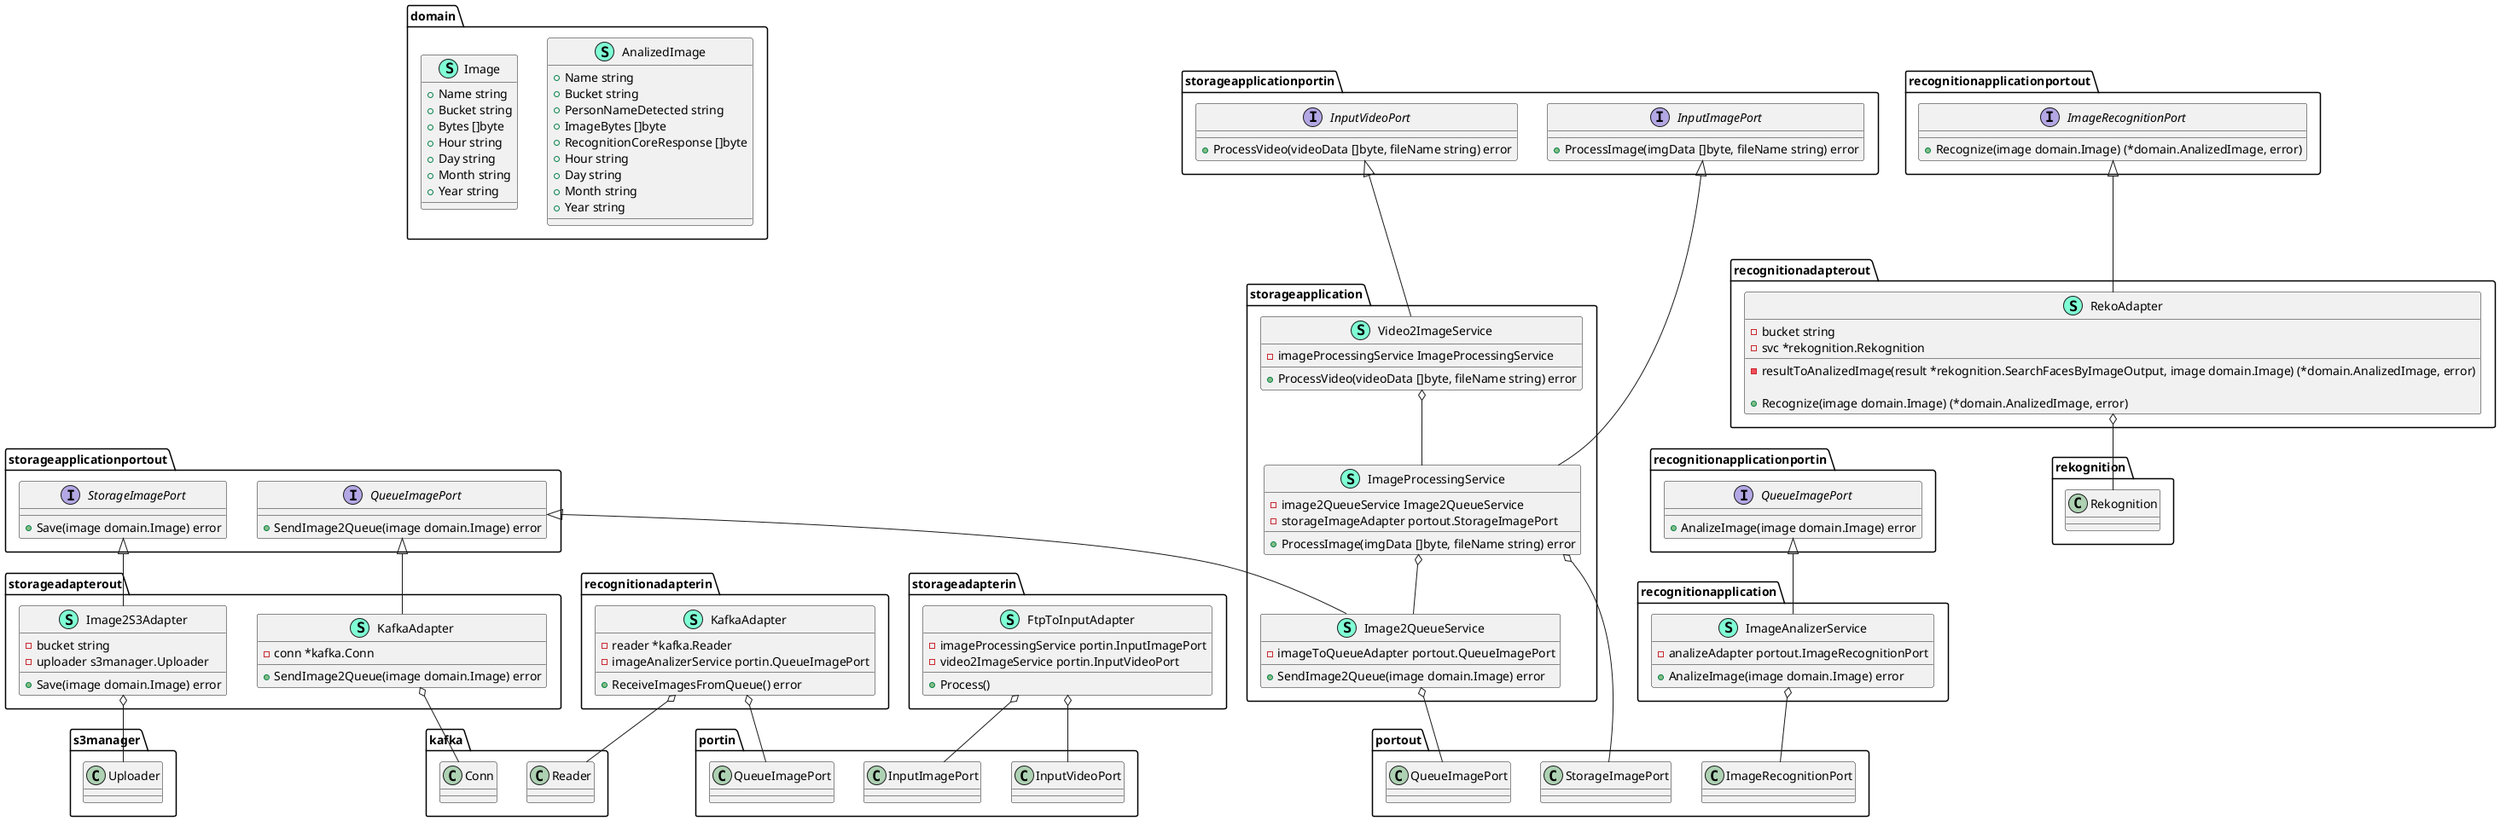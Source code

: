 @startuml
namespace domain {
    class AnalizedImage << (S,Aquamarine) >> {
        + Name string
        + Bucket string
        + PersonNameDetected string
        + ImageBytes []byte
        + RecognitionCoreResponse []byte
        + Hour string
        + Day string
        + Month string
        + Year string

    }
    class Image << (S,Aquamarine) >> {
        + Name string
        + Bucket string
        + Bytes []byte
        + Hour string
        + Day string
        + Month string
        + Year string

    }
}



namespace recognitionadapterin {
    class KafkaAdapter << (S,Aquamarine) >> {
        - reader *kafka.Reader
        - imageAnalizerService portin.QueueImagePort

        + ReceiveImagesFromQueue() error

    }
}


"recognitionadapterin.KafkaAdapter" o-- "kafka.Reader"
"recognitionadapterin.KafkaAdapter" o-- "portin.QueueImagePort"

namespace recognitionadapterout {
    class RekoAdapter << (S,Aquamarine) >> {
        - bucket string
        - svc *rekognition.Rekognition

        - resultToAnalizedImage(result *rekognition.SearchFacesByImageOutput, image domain.Image) (*domain.AnalizedImage, error)

        + Recognize(image domain.Image) (*domain.AnalizedImage, error)

    }
}

"recognitionapplicationportout.ImageRecognitionPort" <|-- "recognitionadapterout.RekoAdapter"

"recognitionadapterout.RekoAdapter" o-- "rekognition.Rekognition"

namespace recognitionapplication {
    class ImageAnalizerService << (S,Aquamarine) >> {
        - analizeAdapter portout.ImageRecognitionPort

        + AnalizeImage(image domain.Image) error

    }
}

"recognitionapplicationportin.QueueImagePort" <|-- "recognitionapplication.ImageAnalizerService"

"recognitionapplication.ImageAnalizerService" o-- "portout.ImageRecognitionPort"

namespace recognitionapplicationportin {
    interface QueueImagePort  {
        + AnalizeImage(image domain.Image) error

    }
}



namespace recognitionapplicationportout {
    interface ImageRecognitionPort  {
        + Recognize(image domain.Image) (*domain.AnalizedImage, error)

    }
}



namespace storageadapterin {
    class FtpToInputAdapter << (S,Aquamarine) >> {
        - imageProcessingService portin.InputImagePort
        - video2ImageService portin.InputVideoPort

        + Process() 

    }
}


"storageadapterin.FtpToInputAdapter" o-- "portin.InputImagePort"
"storageadapterin.FtpToInputAdapter" o-- "portin.InputVideoPort"

namespace storageadapterout {
    class Image2S3Adapter << (S,Aquamarine) >> {
        - bucket string
        - uploader s3manager.Uploader

        + Save(image domain.Image) error

    }
    class KafkaAdapter << (S,Aquamarine) >> {
        - conn *kafka.Conn

        + SendImage2Queue(image domain.Image) error

    }
}

"storageapplicationportout.StorageImagePort" <|-- "storageadapterout.Image2S3Adapter"
"storageapplicationportout.QueueImagePort" <|-- "storageadapterout.KafkaAdapter"

"storageadapterout.Image2S3Adapter" o-- "s3manager.Uploader"
"storageadapterout.KafkaAdapter" o-- "kafka.Conn"

namespace storageapplication {
    class Image2QueueService << (S,Aquamarine) >> {
        - imageToQueueAdapter portout.QueueImagePort

        + SendImage2Queue(image domain.Image) error

    }
    class ImageProcessingService << (S,Aquamarine) >> {
        - image2QueueService Image2QueueService
        - storageImageAdapter portout.StorageImagePort

        + ProcessImage(imgData []byte, fileName string) error

    }
    class Video2ImageService << (S,Aquamarine) >> {
        - imageProcessingService ImageProcessingService

        + ProcessVideo(videoData []byte, fileName string) error

    }
}

"storageapplicationportout.QueueImagePort" <|-- "storageapplication.Image2QueueService"
"storageapplicationportin.InputImagePort" <|-- "storageapplication.ImageProcessingService"
"storageapplicationportin.InputVideoPort" <|-- "storageapplication.Video2ImageService"

"storageapplication.Image2QueueService" o-- "portout.QueueImagePort"
"storageapplication.ImageProcessingService" o-- "portout.StorageImagePort"
"storageapplication.ImageProcessingService" o-- "storageapplication.Image2QueueService"
"storageapplication.Video2ImageService" o-- "storageapplication.ImageProcessingService"

namespace storageapplicationportin {
    interface InputImagePort  {
        + ProcessImage(imgData []byte, fileName string) error

    }
    interface InputVideoPort  {
        + ProcessVideo(videoData []byte, fileName string) error

    }
}



namespace storageapplicationportout {
    interface QueueImagePort  {
        + SendImage2Queue(image domain.Image) error

    }
    interface StorageImagePort  {
        + Save(image domain.Image) error

    }
}



@enduml